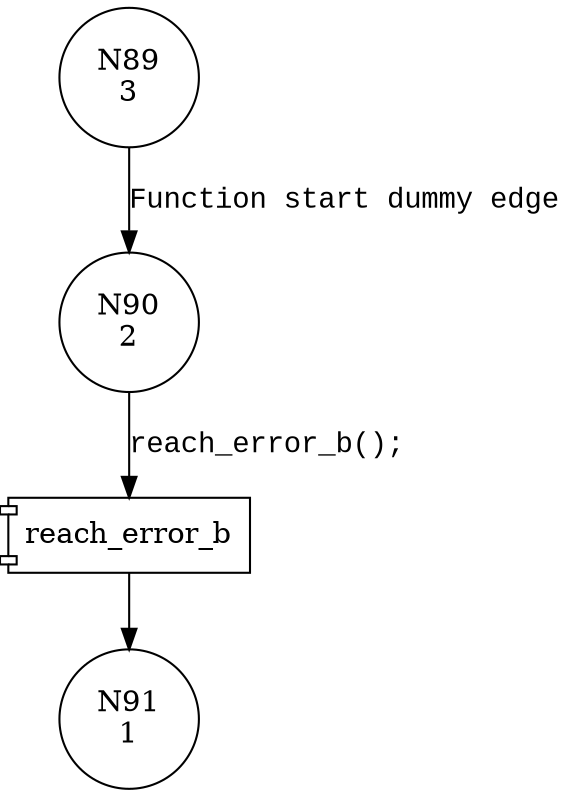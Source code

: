 digraph reach_error_18 {
90 [shape="circle" label="N90\n2"]
91 [shape="circle" label="N91\n1"]
89 [shape="circle" label="N89\n3"]
100204 [shape="component" label="reach_error_b"]
90 -> 100204 [label="reach_error_b();" fontname="Courier New"]
100204 -> 91 [label="" fontname="Courier New"]
89 -> 90 [label="Function start dummy edge" fontname="Courier New"]
}